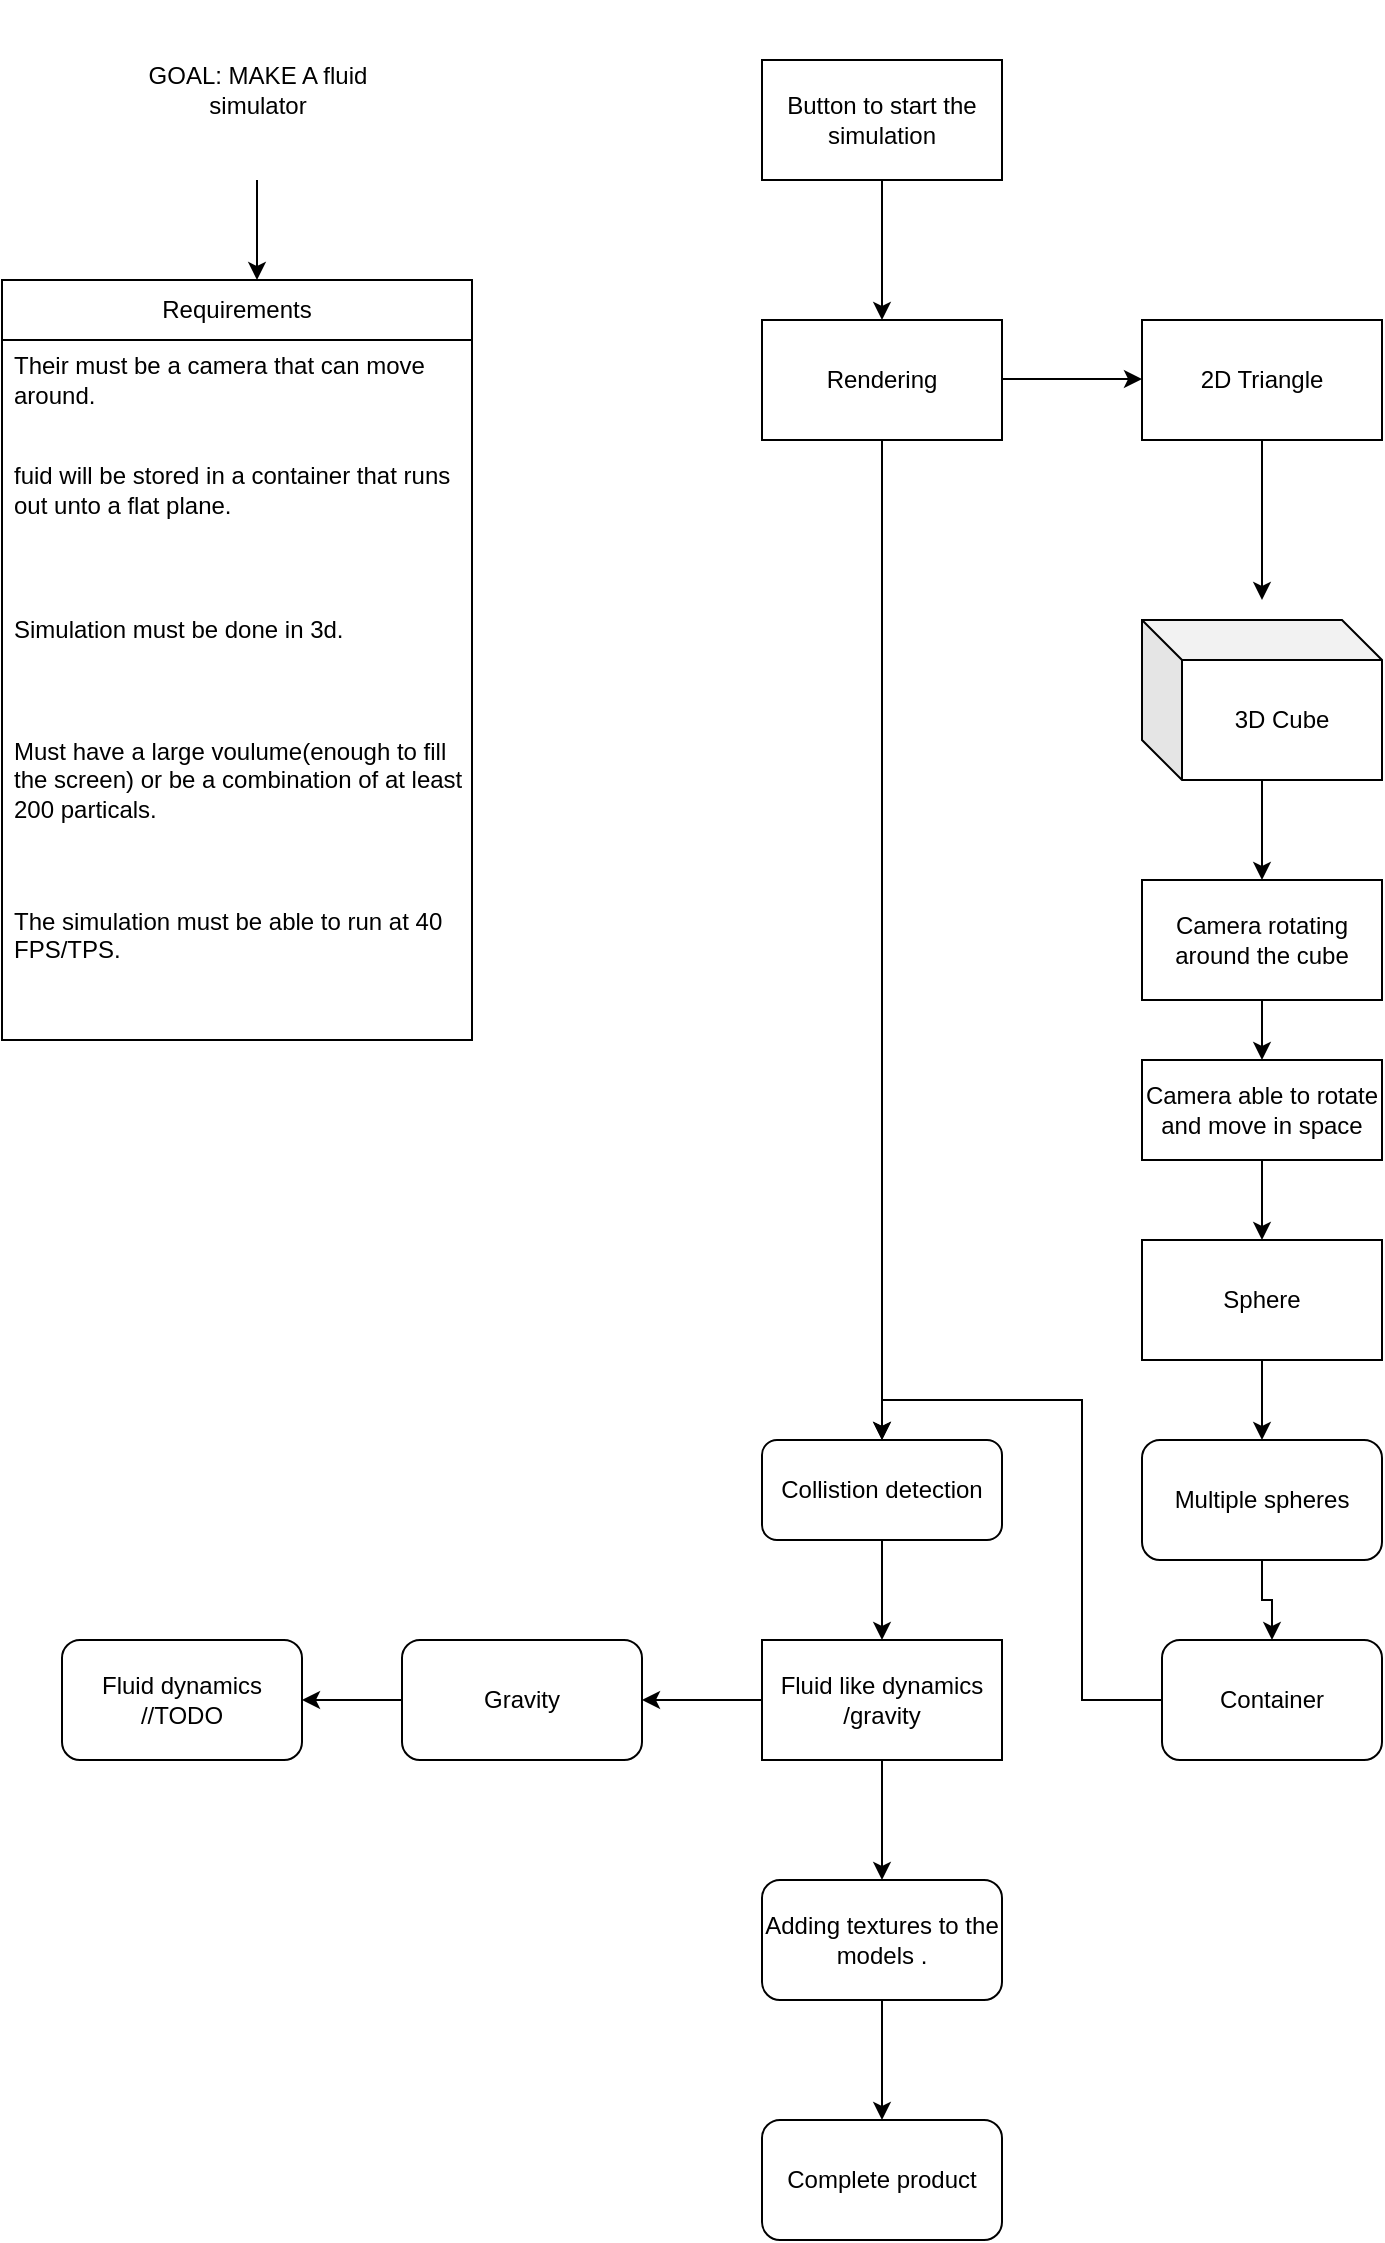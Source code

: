 <mxfile version="24.8.3">
  <diagram name="Page-1" id="TfwjtoGVwJ9jFKLCh3xx">
    <mxGraphModel dx="4097" dy="2126" grid="1" gridSize="10" guides="1" tooltips="1" connect="1" arrows="1" fold="1" page="1" pageScale="1" pageWidth="827" pageHeight="1169" math="0" shadow="0">
      <root>
        <mxCell id="0" />
        <mxCell id="1" parent="0" />
        <mxCell id="Hkmk6wQEV94B5twf-CID-6" style="edgeStyle=orthogonalEdgeStyle;rounded=0;orthogonalLoop=1;jettySize=auto;html=1;entryX=0.5;entryY=0;entryDx=0;entryDy=0;" edge="1" parent="1" source="Hkmk6wQEV94B5twf-CID-1">
          <mxGeometry relative="1" as="geometry">
            <mxPoint x="237.5" y="150" as="targetPoint" />
          </mxGeometry>
        </mxCell>
        <mxCell id="Hkmk6wQEV94B5twf-CID-1" value="GOAL: MAKE A fluid simulator" style="text;html=1;align=center;verticalAlign=middle;whiteSpace=wrap;rounded=0;" vertex="1" parent="1">
          <mxGeometry x="172.5" y="10" width="130" height="90" as="geometry" />
        </mxCell>
        <mxCell id="Hkmk6wQEV94B5twf-CID-2" value="Requirements" style="swimlane;fontStyle=0;childLayout=stackLayout;horizontal=1;startSize=30;horizontalStack=0;resizeParent=1;resizeParentMax=0;resizeLast=0;collapsible=1;marginBottom=0;whiteSpace=wrap;html=1;" vertex="1" parent="1">
          <mxGeometry x="110" y="150" width="235" height="380" as="geometry" />
        </mxCell>
        <mxCell id="Hkmk6wQEV94B5twf-CID-7" value="Their must be a camera that can move around." style="text;strokeColor=none;fillColor=none;align=left;verticalAlign=middle;spacingLeft=4;spacingRight=4;overflow=hidden;points=[[0,0.5],[1,0.5]];portConstraint=eastwest;rotatable=0;whiteSpace=wrap;html=1;" vertex="1" parent="Hkmk6wQEV94B5twf-CID-2">
          <mxGeometry y="30" width="235" height="40" as="geometry" />
        </mxCell>
        <mxCell id="Hkmk6wQEV94B5twf-CID-3" value="fuid will be stored in a container that runs out unto a flat plane." style="text;strokeColor=none;fillColor=none;align=left;verticalAlign=middle;spacingLeft=4;spacingRight=4;overflow=hidden;points=[[0,0.5],[1,0.5]];portConstraint=eastwest;rotatable=0;whiteSpace=wrap;html=1;" vertex="1" parent="Hkmk6wQEV94B5twf-CID-2">
          <mxGeometry y="70" width="235" height="70" as="geometry" />
        </mxCell>
        <mxCell id="Hkmk6wQEV94B5twf-CID-8" value="Simulation must be done in 3d." style="text;strokeColor=none;fillColor=none;align=left;verticalAlign=middle;spacingLeft=4;spacingRight=4;overflow=hidden;points=[[0,0.5],[1,0.5]];portConstraint=eastwest;rotatable=0;whiteSpace=wrap;html=1;" vertex="1" parent="Hkmk6wQEV94B5twf-CID-2">
          <mxGeometry y="140" width="235" height="70" as="geometry" />
        </mxCell>
        <mxCell id="Hkmk6wQEV94B5twf-CID-4" value="Must have a large voulume(enough to fill the screen) or be a combination of at least 200 particals." style="text;strokeColor=none;fillColor=none;align=left;verticalAlign=middle;spacingLeft=4;spacingRight=4;overflow=hidden;points=[[0,0.5],[1,0.5]];portConstraint=eastwest;rotatable=0;whiteSpace=wrap;html=1;" vertex="1" parent="Hkmk6wQEV94B5twf-CID-2">
          <mxGeometry y="210" width="235" height="80" as="geometry" />
        </mxCell>
        <mxCell id="Hkmk6wQEV94B5twf-CID-5" value="The simulation must be able to run at 40 FPS/TPS.&lt;div&gt;&lt;br&gt;&lt;/div&gt;" style="text;strokeColor=none;fillColor=none;align=left;verticalAlign=middle;spacingLeft=4;spacingRight=4;overflow=hidden;points=[[0,0.5],[1,0.5]];portConstraint=eastwest;rotatable=0;whiteSpace=wrap;html=1;" vertex="1" parent="Hkmk6wQEV94B5twf-CID-2">
          <mxGeometry y="290" width="235" height="90" as="geometry" />
        </mxCell>
        <mxCell id="Hkmk6wQEV94B5twf-CID-15" style="edgeStyle=orthogonalEdgeStyle;rounded=0;orthogonalLoop=1;jettySize=auto;html=1;entryX=0.5;entryY=0;entryDx=0;entryDy=0;" edge="1" parent="1" source="Hkmk6wQEV94B5twf-CID-9" target="Hkmk6wQEV94B5twf-CID-10">
          <mxGeometry relative="1" as="geometry" />
        </mxCell>
        <mxCell id="Hkmk6wQEV94B5twf-CID-9" value="Button to start the simulation" style="rounded=0;whiteSpace=wrap;html=1;" vertex="1" parent="1">
          <mxGeometry x="490" y="40" width="120" height="60" as="geometry" />
        </mxCell>
        <mxCell id="Hkmk6wQEV94B5twf-CID-25" style="edgeStyle=orthogonalEdgeStyle;rounded=0;orthogonalLoop=1;jettySize=auto;html=1;" edge="1" parent="1" source="Hkmk6wQEV94B5twf-CID-10" target="Hkmk6wQEV94B5twf-CID-24">
          <mxGeometry relative="1" as="geometry" />
        </mxCell>
        <mxCell id="Hkmk6wQEV94B5twf-CID-10" value="Rendering" style="rounded=0;whiteSpace=wrap;html=1;" vertex="1" parent="1">
          <mxGeometry x="490" y="170" width="120" height="60" as="geometry" />
        </mxCell>
        <mxCell id="Hkmk6wQEV94B5twf-CID-11" value="" style="endArrow=classic;html=1;rounded=0;" edge="1" parent="1">
          <mxGeometry width="50" height="50" relative="1" as="geometry">
            <mxPoint x="610" y="199.5" as="sourcePoint" />
            <mxPoint x="680" y="199.5" as="targetPoint" />
          </mxGeometry>
        </mxCell>
        <mxCell id="Hkmk6wQEV94B5twf-CID-13" style="edgeStyle=orthogonalEdgeStyle;rounded=0;orthogonalLoop=1;jettySize=auto;html=1;" edge="1" parent="1" source="Hkmk6wQEV94B5twf-CID-12">
          <mxGeometry relative="1" as="geometry">
            <mxPoint x="740" y="310" as="targetPoint" />
          </mxGeometry>
        </mxCell>
        <mxCell id="Hkmk6wQEV94B5twf-CID-12" value="2D Triangle" style="rounded=0;whiteSpace=wrap;html=1;" vertex="1" parent="1">
          <mxGeometry x="680" y="170" width="120" height="60" as="geometry" />
        </mxCell>
        <mxCell id="Hkmk6wQEV94B5twf-CID-17" style="edgeStyle=orthogonalEdgeStyle;rounded=0;orthogonalLoop=1;jettySize=auto;html=1;entryX=0.5;entryY=0;entryDx=0;entryDy=0;" edge="1" parent="1" source="Hkmk6wQEV94B5twf-CID-14" target="Hkmk6wQEV94B5twf-CID-16">
          <mxGeometry relative="1" as="geometry" />
        </mxCell>
        <mxCell id="Hkmk6wQEV94B5twf-CID-14" value="3D Cube" style="shape=cube;whiteSpace=wrap;html=1;boundedLbl=1;backgroundOutline=1;darkOpacity=0.05;darkOpacity2=0.1;" vertex="1" parent="1">
          <mxGeometry x="680" y="320" width="120" height="80" as="geometry" />
        </mxCell>
        <mxCell id="Hkmk6wQEV94B5twf-CID-19" style="edgeStyle=orthogonalEdgeStyle;rounded=0;orthogonalLoop=1;jettySize=auto;html=1;entryX=0.5;entryY=0;entryDx=0;entryDy=0;" edge="1" parent="1" source="Hkmk6wQEV94B5twf-CID-16" target="Hkmk6wQEV94B5twf-CID-18">
          <mxGeometry relative="1" as="geometry" />
        </mxCell>
        <mxCell id="Hkmk6wQEV94B5twf-CID-16" value="Camera rotating around the cube" style="rounded=0;whiteSpace=wrap;html=1;" vertex="1" parent="1">
          <mxGeometry x="680" y="450" width="120" height="60" as="geometry" />
        </mxCell>
        <mxCell id="Hkmk6wQEV94B5twf-CID-21" style="edgeStyle=orthogonalEdgeStyle;rounded=0;orthogonalLoop=1;jettySize=auto;html=1;" edge="1" parent="1" source="Hkmk6wQEV94B5twf-CID-18" target="Hkmk6wQEV94B5twf-CID-20">
          <mxGeometry relative="1" as="geometry" />
        </mxCell>
        <mxCell id="Hkmk6wQEV94B5twf-CID-18" value="Camera able to rotate and move in space" style="rounded=0;whiteSpace=wrap;html=1;" vertex="1" parent="1">
          <mxGeometry x="680" y="540" width="120" height="50" as="geometry" />
        </mxCell>
        <mxCell id="Hkmk6wQEV94B5twf-CID-23" style="edgeStyle=orthogonalEdgeStyle;rounded=0;orthogonalLoop=1;jettySize=auto;html=1;" edge="1" parent="1" source="Hkmk6wQEV94B5twf-CID-20" target="Hkmk6wQEV94B5twf-CID-22">
          <mxGeometry relative="1" as="geometry" />
        </mxCell>
        <mxCell id="Hkmk6wQEV94B5twf-CID-20" value="Sphere" style="rounded=0;whiteSpace=wrap;html=1;" vertex="1" parent="1">
          <mxGeometry x="680" y="630" width="120" height="60" as="geometry" />
        </mxCell>
        <mxCell id="Hkmk6wQEV94B5twf-CID-32" style="edgeStyle=orthogonalEdgeStyle;rounded=0;orthogonalLoop=1;jettySize=auto;html=1;" edge="1" parent="1" source="Hkmk6wQEV94B5twf-CID-22" target="Hkmk6wQEV94B5twf-CID-30">
          <mxGeometry relative="1" as="geometry" />
        </mxCell>
        <mxCell id="Hkmk6wQEV94B5twf-CID-22" value="Multiple spheres" style="rounded=1;whiteSpace=wrap;html=1;" vertex="1" parent="1">
          <mxGeometry x="680" y="730" width="120" height="60" as="geometry" />
        </mxCell>
        <mxCell id="Hkmk6wQEV94B5twf-CID-27" style="edgeStyle=orthogonalEdgeStyle;rounded=0;orthogonalLoop=1;jettySize=auto;html=1;" edge="1" parent="1" source="Hkmk6wQEV94B5twf-CID-24" target="Hkmk6wQEV94B5twf-CID-26">
          <mxGeometry relative="1" as="geometry" />
        </mxCell>
        <mxCell id="Hkmk6wQEV94B5twf-CID-24" value="Collistion detection" style="rounded=1;whiteSpace=wrap;html=1;" vertex="1" parent="1">
          <mxGeometry x="490" y="730" width="120" height="50" as="geometry" />
        </mxCell>
        <mxCell id="Hkmk6wQEV94B5twf-CID-33" style="edgeStyle=orthogonalEdgeStyle;rounded=0;orthogonalLoop=1;jettySize=auto;html=1;" edge="1" parent="1" source="Hkmk6wQEV94B5twf-CID-26" target="Hkmk6wQEV94B5twf-CID-29">
          <mxGeometry relative="1" as="geometry">
            <mxPoint x="550" y="920" as="targetPoint" />
          </mxGeometry>
        </mxCell>
        <mxCell id="Hkmk6wQEV94B5twf-CID-35" style="edgeStyle=orthogonalEdgeStyle;rounded=0;orthogonalLoop=1;jettySize=auto;html=1;entryX=1;entryY=0.5;entryDx=0;entryDy=0;" edge="1" parent="1" source="Hkmk6wQEV94B5twf-CID-26" target="Hkmk6wQEV94B5twf-CID-34">
          <mxGeometry relative="1" as="geometry" />
        </mxCell>
        <mxCell id="Hkmk6wQEV94B5twf-CID-26" value="Fluid like dynamics /gravity" style="rounded=0;whiteSpace=wrap;html=1;" vertex="1" parent="1">
          <mxGeometry x="490" y="830" width="120" height="60" as="geometry" />
        </mxCell>
        <mxCell id="Hkmk6wQEV94B5twf-CID-39" style="edgeStyle=orthogonalEdgeStyle;rounded=0;orthogonalLoop=1;jettySize=auto;html=1;entryX=0.5;entryY=0;entryDx=0;entryDy=0;" edge="1" parent="1" source="Hkmk6wQEV94B5twf-CID-29" target="Hkmk6wQEV94B5twf-CID-38">
          <mxGeometry relative="1" as="geometry" />
        </mxCell>
        <mxCell id="Hkmk6wQEV94B5twf-CID-29" value="Adding textures to the models ." style="rounded=1;whiteSpace=wrap;html=1;" vertex="1" parent="1">
          <mxGeometry x="490" y="950" width="120" height="60" as="geometry" />
        </mxCell>
        <mxCell id="Hkmk6wQEV94B5twf-CID-31" style="edgeStyle=orthogonalEdgeStyle;rounded=0;orthogonalLoop=1;jettySize=auto;html=1;entryX=0.5;entryY=0;entryDx=0;entryDy=0;" edge="1" parent="1" source="Hkmk6wQEV94B5twf-CID-30" target="Hkmk6wQEV94B5twf-CID-24">
          <mxGeometry relative="1" as="geometry" />
        </mxCell>
        <mxCell id="Hkmk6wQEV94B5twf-CID-30" value="Container" style="rounded=1;whiteSpace=wrap;html=1;" vertex="1" parent="1">
          <mxGeometry x="690" y="830" width="110" height="60" as="geometry" />
        </mxCell>
        <mxCell id="Hkmk6wQEV94B5twf-CID-37" style="edgeStyle=orthogonalEdgeStyle;rounded=0;orthogonalLoop=1;jettySize=auto;html=1;entryX=1;entryY=0.5;entryDx=0;entryDy=0;" edge="1" parent="1" source="Hkmk6wQEV94B5twf-CID-34" target="Hkmk6wQEV94B5twf-CID-36">
          <mxGeometry relative="1" as="geometry" />
        </mxCell>
        <mxCell id="Hkmk6wQEV94B5twf-CID-34" value="Gravity" style="rounded=1;whiteSpace=wrap;html=1;" vertex="1" parent="1">
          <mxGeometry x="310" y="830" width="120" height="60" as="geometry" />
        </mxCell>
        <mxCell id="Hkmk6wQEV94B5twf-CID-36" value="Fluid dynamics //TODO" style="rounded=1;whiteSpace=wrap;html=1;" vertex="1" parent="1">
          <mxGeometry x="140" y="830" width="120" height="60" as="geometry" />
        </mxCell>
        <mxCell id="Hkmk6wQEV94B5twf-CID-38" value="Complete product" style="rounded=1;whiteSpace=wrap;html=1;" vertex="1" parent="1">
          <mxGeometry x="490" y="1070" width="120" height="60" as="geometry" />
        </mxCell>
      </root>
    </mxGraphModel>
  </diagram>
</mxfile>
